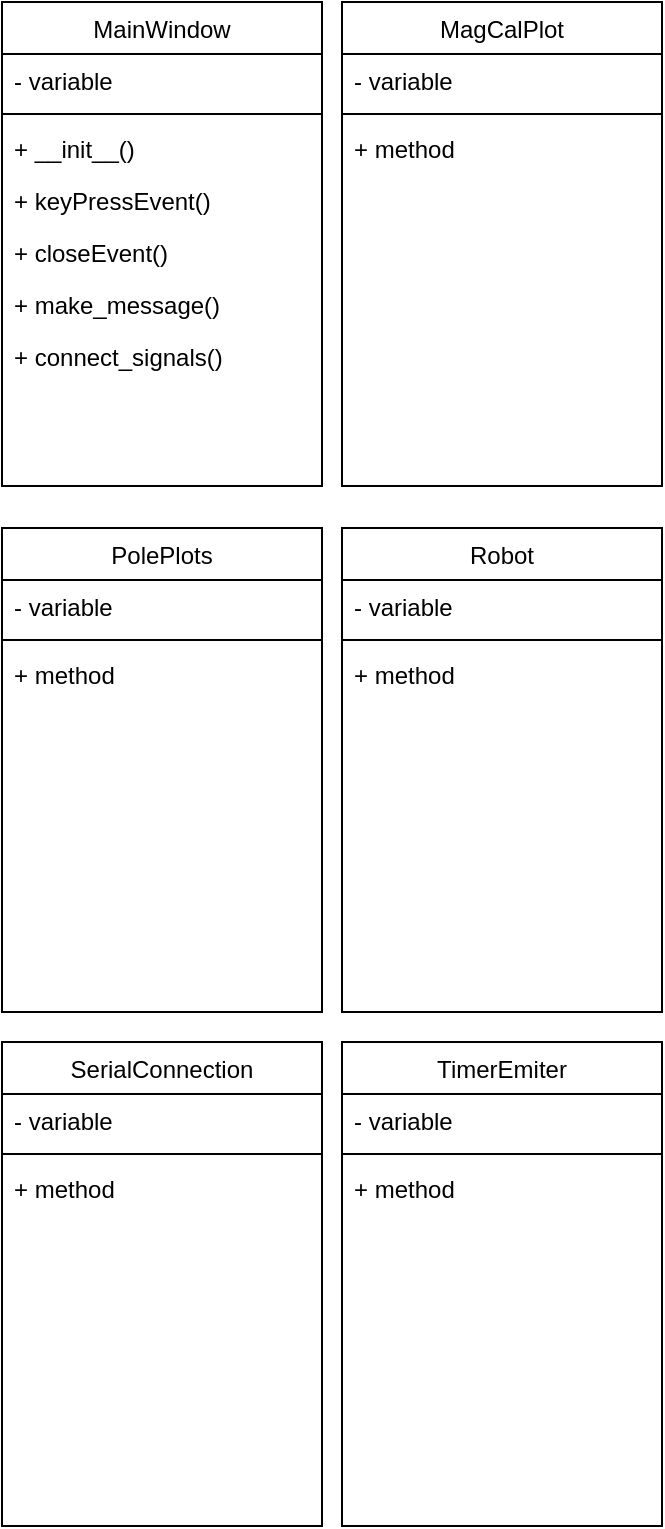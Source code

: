 <mxfile version="13.10.4" type="device"><diagram id="C5RBs43oDa-KdzZeNtuy" name="Page-1"><mxGraphModel dx="574" dy="780" grid="1" gridSize="10" guides="1" tooltips="1" connect="1" arrows="1" fold="1" page="1" pageScale="1" pageWidth="827" pageHeight="1169" math="0" shadow="0"><root><mxCell id="WIyWlLk6GJQsqaUBKTNV-0"/><mxCell id="WIyWlLk6GJQsqaUBKTNV-1" parent="WIyWlLk6GJQsqaUBKTNV-0"/><mxCell id="zkfFHV4jXpPFQw0GAbJ--17" value="MainWindow" style="swimlane;fontStyle=0;align=center;verticalAlign=top;childLayout=stackLayout;horizontal=1;startSize=26;horizontalStack=0;resizeParent=1;resizeLast=0;collapsible=1;marginBottom=0;rounded=0;shadow=0;strokeWidth=1;" parent="WIyWlLk6GJQsqaUBKTNV-1" vertex="1"><mxGeometry x="40" y="80" width="160" height="242" as="geometry"><mxRectangle x="508" y="120" width="160" height="26" as="alternateBounds"/></mxGeometry></mxCell><mxCell id="zkfFHV4jXpPFQw0GAbJ--18" value="- variable" style="text;align=left;verticalAlign=top;spacingLeft=4;spacingRight=4;overflow=hidden;rotatable=0;points=[[0,0.5],[1,0.5]];portConstraint=eastwest;" parent="zkfFHV4jXpPFQw0GAbJ--17" vertex="1"><mxGeometry y="26" width="160" height="26" as="geometry"/></mxCell><mxCell id="zkfFHV4jXpPFQw0GAbJ--23" value="" style="line;html=1;strokeWidth=1;align=left;verticalAlign=middle;spacingTop=-1;spacingLeft=3;spacingRight=3;rotatable=0;labelPosition=right;points=[];portConstraint=eastwest;" parent="zkfFHV4jXpPFQw0GAbJ--17" vertex="1"><mxGeometry y="52" width="160" height="8" as="geometry"/></mxCell><mxCell id="zkfFHV4jXpPFQw0GAbJ--24" value="+ __init__()" style="text;align=left;verticalAlign=top;spacingLeft=4;spacingRight=4;overflow=hidden;rotatable=0;points=[[0,0.5],[1,0.5]];portConstraint=eastwest;" parent="zkfFHV4jXpPFQw0GAbJ--17" vertex="1"><mxGeometry y="60" width="160" height="26" as="geometry"/></mxCell><mxCell id="pSTUs-4otd4241DKM4z4-22" value="+ keyPressEvent()" style="text;align=left;verticalAlign=top;spacingLeft=4;spacingRight=4;overflow=hidden;rotatable=0;points=[[0,0.5],[1,0.5]];portConstraint=eastwest;" vertex="1" parent="zkfFHV4jXpPFQw0GAbJ--17"><mxGeometry y="86" width="160" height="26" as="geometry"/></mxCell><mxCell id="pSTUs-4otd4241DKM4z4-23" value="+ closeEvent()" style="text;align=left;verticalAlign=top;spacingLeft=4;spacingRight=4;overflow=hidden;rotatable=0;points=[[0,0.5],[1,0.5]];portConstraint=eastwest;" vertex="1" parent="zkfFHV4jXpPFQw0GAbJ--17"><mxGeometry y="112" width="160" height="26" as="geometry"/></mxCell><mxCell id="pSTUs-4otd4241DKM4z4-24" value="+ make_message()" style="text;align=left;verticalAlign=top;spacingLeft=4;spacingRight=4;overflow=hidden;rotatable=0;points=[[0,0.5],[1,0.5]];portConstraint=eastwest;" vertex="1" parent="zkfFHV4jXpPFQw0GAbJ--17"><mxGeometry y="138" width="160" height="26" as="geometry"/></mxCell><mxCell id="pSTUs-4otd4241DKM4z4-25" value="+ connect_signals()" style="text;align=left;verticalAlign=top;spacingLeft=4;spacingRight=4;overflow=hidden;rotatable=0;points=[[0,0.5],[1,0.5]];portConstraint=eastwest;" vertex="1" parent="zkfFHV4jXpPFQw0GAbJ--17"><mxGeometry y="164" width="160" height="26" as="geometry"/></mxCell><mxCell id="pSTUs-4otd4241DKM4z4-1" value="MagCalPlot" style="swimlane;fontStyle=0;align=center;verticalAlign=top;childLayout=stackLayout;horizontal=1;startSize=26;horizontalStack=0;resizeParent=1;resizeLast=0;collapsible=1;marginBottom=0;rounded=0;shadow=0;strokeWidth=1;" vertex="1" parent="WIyWlLk6GJQsqaUBKTNV-1"><mxGeometry x="210" y="80" width="160" height="242" as="geometry"><mxRectangle x="508" y="120" width="160" height="26" as="alternateBounds"/></mxGeometry></mxCell><mxCell id="pSTUs-4otd4241DKM4z4-2" value="- variable" style="text;align=left;verticalAlign=top;spacingLeft=4;spacingRight=4;overflow=hidden;rotatable=0;points=[[0,0.5],[1,0.5]];portConstraint=eastwest;" vertex="1" parent="pSTUs-4otd4241DKM4z4-1"><mxGeometry y="26" width="160" height="26" as="geometry"/></mxCell><mxCell id="pSTUs-4otd4241DKM4z4-3" value="" style="line;html=1;strokeWidth=1;align=left;verticalAlign=middle;spacingTop=-1;spacingLeft=3;spacingRight=3;rotatable=0;labelPosition=right;points=[];portConstraint=eastwest;" vertex="1" parent="pSTUs-4otd4241DKM4z4-1"><mxGeometry y="52" width="160" height="8" as="geometry"/></mxCell><mxCell id="pSTUs-4otd4241DKM4z4-4" value="+ method" style="text;align=left;verticalAlign=top;spacingLeft=4;spacingRight=4;overflow=hidden;rotatable=0;points=[[0,0.5],[1,0.5]];portConstraint=eastwest;" vertex="1" parent="pSTUs-4otd4241DKM4z4-1"><mxGeometry y="60" width="160" height="26" as="geometry"/></mxCell><mxCell id="pSTUs-4otd4241DKM4z4-5" value="PolePlots" style="swimlane;fontStyle=0;align=center;verticalAlign=top;childLayout=stackLayout;horizontal=1;startSize=26;horizontalStack=0;resizeParent=1;resizeLast=0;collapsible=1;marginBottom=0;rounded=0;shadow=0;strokeWidth=1;" vertex="1" parent="WIyWlLk6GJQsqaUBKTNV-1"><mxGeometry x="40" y="343" width="160" height="242" as="geometry"><mxRectangle x="508" y="120" width="160" height="26" as="alternateBounds"/></mxGeometry></mxCell><mxCell id="pSTUs-4otd4241DKM4z4-6" value="- variable" style="text;align=left;verticalAlign=top;spacingLeft=4;spacingRight=4;overflow=hidden;rotatable=0;points=[[0,0.5],[1,0.5]];portConstraint=eastwest;" vertex="1" parent="pSTUs-4otd4241DKM4z4-5"><mxGeometry y="26" width="160" height="26" as="geometry"/></mxCell><mxCell id="pSTUs-4otd4241DKM4z4-7" value="" style="line;html=1;strokeWidth=1;align=left;verticalAlign=middle;spacingTop=-1;spacingLeft=3;spacingRight=3;rotatable=0;labelPosition=right;points=[];portConstraint=eastwest;" vertex="1" parent="pSTUs-4otd4241DKM4z4-5"><mxGeometry y="52" width="160" height="8" as="geometry"/></mxCell><mxCell id="pSTUs-4otd4241DKM4z4-8" value="+ method" style="text;align=left;verticalAlign=top;spacingLeft=4;spacingRight=4;overflow=hidden;rotatable=0;points=[[0,0.5],[1,0.5]];portConstraint=eastwest;" vertex="1" parent="pSTUs-4otd4241DKM4z4-5"><mxGeometry y="60" width="160" height="26" as="geometry"/></mxCell><mxCell id="pSTUs-4otd4241DKM4z4-9" value="Robot" style="swimlane;fontStyle=0;align=center;verticalAlign=top;childLayout=stackLayout;horizontal=1;startSize=26;horizontalStack=0;resizeParent=1;resizeLast=0;collapsible=1;marginBottom=0;rounded=0;shadow=0;strokeWidth=1;" vertex="1" parent="WIyWlLk6GJQsqaUBKTNV-1"><mxGeometry x="210" y="343" width="160" height="242" as="geometry"><mxRectangle x="508" y="120" width="160" height="26" as="alternateBounds"/></mxGeometry></mxCell><mxCell id="pSTUs-4otd4241DKM4z4-10" value="- variable" style="text;align=left;verticalAlign=top;spacingLeft=4;spacingRight=4;overflow=hidden;rotatable=0;points=[[0,0.5],[1,0.5]];portConstraint=eastwest;" vertex="1" parent="pSTUs-4otd4241DKM4z4-9"><mxGeometry y="26" width="160" height="26" as="geometry"/></mxCell><mxCell id="pSTUs-4otd4241DKM4z4-11" value="" style="line;html=1;strokeWidth=1;align=left;verticalAlign=middle;spacingTop=-1;spacingLeft=3;spacingRight=3;rotatable=0;labelPosition=right;points=[];portConstraint=eastwest;" vertex="1" parent="pSTUs-4otd4241DKM4z4-9"><mxGeometry y="52" width="160" height="8" as="geometry"/></mxCell><mxCell id="pSTUs-4otd4241DKM4z4-12" value="+ method" style="text;align=left;verticalAlign=top;spacingLeft=4;spacingRight=4;overflow=hidden;rotatable=0;points=[[0,0.5],[1,0.5]];portConstraint=eastwest;" vertex="1" parent="pSTUs-4otd4241DKM4z4-9"><mxGeometry y="60" width="160" height="26" as="geometry"/></mxCell><mxCell id="pSTUs-4otd4241DKM4z4-13" value="SerialConnection" style="swimlane;fontStyle=0;align=center;verticalAlign=top;childLayout=stackLayout;horizontal=1;startSize=26;horizontalStack=0;resizeParent=1;resizeLast=0;collapsible=1;marginBottom=0;rounded=0;shadow=0;strokeWidth=1;" vertex="1" parent="WIyWlLk6GJQsqaUBKTNV-1"><mxGeometry x="40" y="600" width="160" height="242" as="geometry"><mxRectangle x="508" y="120" width="160" height="26" as="alternateBounds"/></mxGeometry></mxCell><mxCell id="pSTUs-4otd4241DKM4z4-14" value="- variable" style="text;align=left;verticalAlign=top;spacingLeft=4;spacingRight=4;overflow=hidden;rotatable=0;points=[[0,0.5],[1,0.5]];portConstraint=eastwest;" vertex="1" parent="pSTUs-4otd4241DKM4z4-13"><mxGeometry y="26" width="160" height="26" as="geometry"/></mxCell><mxCell id="pSTUs-4otd4241DKM4z4-15" value="" style="line;html=1;strokeWidth=1;align=left;verticalAlign=middle;spacingTop=-1;spacingLeft=3;spacingRight=3;rotatable=0;labelPosition=right;points=[];portConstraint=eastwest;" vertex="1" parent="pSTUs-4otd4241DKM4z4-13"><mxGeometry y="52" width="160" height="8" as="geometry"/></mxCell><mxCell id="pSTUs-4otd4241DKM4z4-16" value="+ method" style="text;align=left;verticalAlign=top;spacingLeft=4;spacingRight=4;overflow=hidden;rotatable=0;points=[[0,0.5],[1,0.5]];portConstraint=eastwest;" vertex="1" parent="pSTUs-4otd4241DKM4z4-13"><mxGeometry y="60" width="160" height="26" as="geometry"/></mxCell><mxCell id="pSTUs-4otd4241DKM4z4-17" value="TimerEmiter" style="swimlane;fontStyle=0;align=center;verticalAlign=top;childLayout=stackLayout;horizontal=1;startSize=26;horizontalStack=0;resizeParent=1;resizeLast=0;collapsible=1;marginBottom=0;rounded=0;shadow=0;strokeWidth=1;" vertex="1" parent="WIyWlLk6GJQsqaUBKTNV-1"><mxGeometry x="210" y="600" width="160" height="242" as="geometry"><mxRectangle x="508" y="120" width="160" height="26" as="alternateBounds"/></mxGeometry></mxCell><mxCell id="pSTUs-4otd4241DKM4z4-18" value="- variable" style="text;align=left;verticalAlign=top;spacingLeft=4;spacingRight=4;overflow=hidden;rotatable=0;points=[[0,0.5],[1,0.5]];portConstraint=eastwest;" vertex="1" parent="pSTUs-4otd4241DKM4z4-17"><mxGeometry y="26" width="160" height="26" as="geometry"/></mxCell><mxCell id="pSTUs-4otd4241DKM4z4-19" value="" style="line;html=1;strokeWidth=1;align=left;verticalAlign=middle;spacingTop=-1;spacingLeft=3;spacingRight=3;rotatable=0;labelPosition=right;points=[];portConstraint=eastwest;" vertex="1" parent="pSTUs-4otd4241DKM4z4-17"><mxGeometry y="52" width="160" height="8" as="geometry"/></mxCell><mxCell id="pSTUs-4otd4241DKM4z4-20" value="+ method" style="text;align=left;verticalAlign=top;spacingLeft=4;spacingRight=4;overflow=hidden;rotatable=0;points=[[0,0.5],[1,0.5]];portConstraint=eastwest;" vertex="1" parent="pSTUs-4otd4241DKM4z4-17"><mxGeometry y="60" width="160" height="26" as="geometry"/></mxCell></root></mxGraphModel></diagram></mxfile>